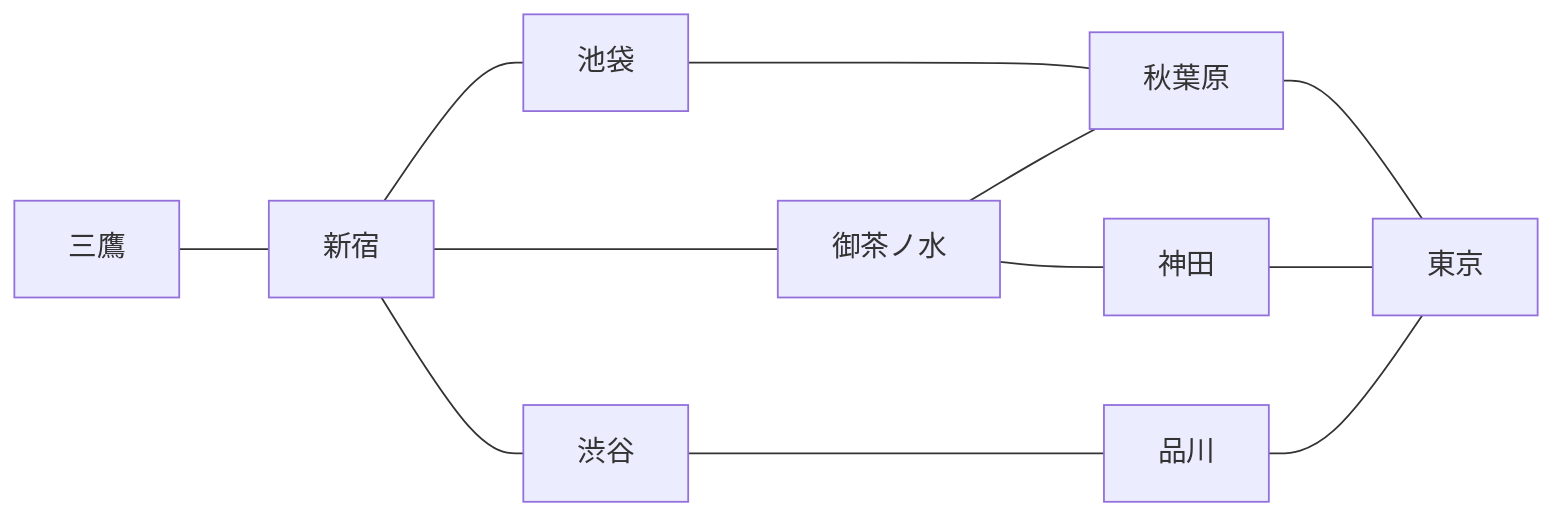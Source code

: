 flowchart LR
    三鷹---新宿
    新宿---池袋
    新宿---渋谷
    渋谷----品川
    新宿----御茶ノ水
    池袋----秋葉原
    秋葉原---東京
    御茶ノ水---秋葉原
    御茶ノ水---神田
    神田---東京
    品川---東京